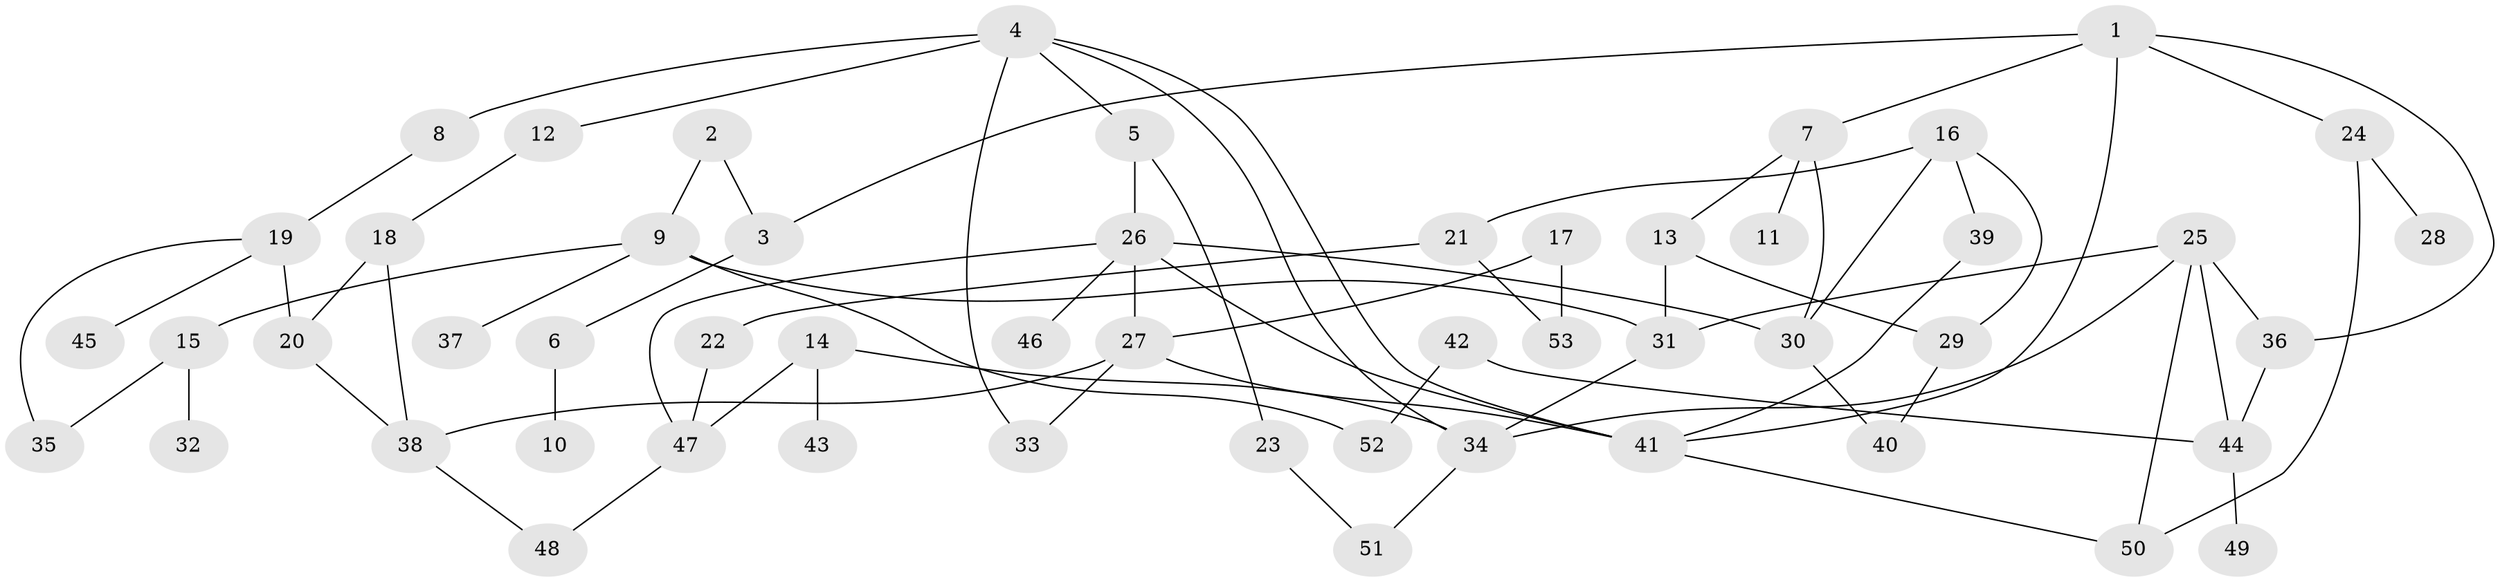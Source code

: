// original degree distribution, {3: 0.21904761904761905, 4: 0.10476190476190476, 5: 0.06666666666666667, 7: 0.02857142857142857, 1: 0.3142857142857143, 2: 0.26666666666666666}
// Generated by graph-tools (version 1.1) at 2025/00/03/09/25 03:00:56]
// undirected, 53 vertices, 76 edges
graph export_dot {
graph [start="1"]
  node [color=gray90,style=filled];
  1;
  2;
  3;
  4;
  5;
  6;
  7;
  8;
  9;
  10;
  11;
  12;
  13;
  14;
  15;
  16;
  17;
  18;
  19;
  20;
  21;
  22;
  23;
  24;
  25;
  26;
  27;
  28;
  29;
  30;
  31;
  32;
  33;
  34;
  35;
  36;
  37;
  38;
  39;
  40;
  41;
  42;
  43;
  44;
  45;
  46;
  47;
  48;
  49;
  50;
  51;
  52;
  53;
  1 -- 3 [weight=1.0];
  1 -- 7 [weight=1.0];
  1 -- 24 [weight=1.0];
  1 -- 36 [weight=1.0];
  1 -- 41 [weight=1.0];
  2 -- 3 [weight=1.0];
  2 -- 9 [weight=1.0];
  3 -- 6 [weight=1.0];
  4 -- 5 [weight=1.0];
  4 -- 8 [weight=1.0];
  4 -- 12 [weight=1.0];
  4 -- 33 [weight=1.0];
  4 -- 34 [weight=1.0];
  4 -- 41 [weight=1.0];
  5 -- 23 [weight=1.0];
  5 -- 26 [weight=1.0];
  6 -- 10 [weight=1.0];
  7 -- 11 [weight=1.0];
  7 -- 13 [weight=1.0];
  7 -- 30 [weight=1.0];
  8 -- 19 [weight=1.0];
  9 -- 15 [weight=1.0];
  9 -- 31 [weight=1.0];
  9 -- 37 [weight=1.0];
  9 -- 52 [weight=1.0];
  12 -- 18 [weight=1.0];
  13 -- 29 [weight=1.0];
  13 -- 31 [weight=1.0];
  14 -- 34 [weight=1.0];
  14 -- 43 [weight=1.0];
  14 -- 47 [weight=1.0];
  15 -- 32 [weight=1.0];
  15 -- 35 [weight=1.0];
  16 -- 21 [weight=1.0];
  16 -- 29 [weight=1.0];
  16 -- 30 [weight=1.0];
  16 -- 39 [weight=1.0];
  17 -- 27 [weight=1.0];
  17 -- 53 [weight=1.0];
  18 -- 20 [weight=1.0];
  18 -- 38 [weight=1.0];
  19 -- 20 [weight=2.0];
  19 -- 35 [weight=1.0];
  19 -- 45 [weight=1.0];
  20 -- 38 [weight=1.0];
  21 -- 22 [weight=1.0];
  21 -- 53 [weight=1.0];
  22 -- 47 [weight=1.0];
  23 -- 51 [weight=1.0];
  24 -- 28 [weight=1.0];
  24 -- 50 [weight=1.0];
  25 -- 31 [weight=1.0];
  25 -- 34 [weight=1.0];
  25 -- 36 [weight=1.0];
  25 -- 44 [weight=1.0];
  25 -- 50 [weight=1.0];
  26 -- 27 [weight=1.0];
  26 -- 30 [weight=1.0];
  26 -- 41 [weight=1.0];
  26 -- 46 [weight=1.0];
  26 -- 47 [weight=1.0];
  27 -- 33 [weight=1.0];
  27 -- 38 [weight=1.0];
  27 -- 41 [weight=1.0];
  29 -- 40 [weight=1.0];
  30 -- 40 [weight=1.0];
  31 -- 34 [weight=1.0];
  34 -- 51 [weight=1.0];
  36 -- 44 [weight=1.0];
  38 -- 48 [weight=1.0];
  39 -- 41 [weight=1.0];
  41 -- 50 [weight=1.0];
  42 -- 44 [weight=1.0];
  42 -- 52 [weight=1.0];
  44 -- 49 [weight=1.0];
  47 -- 48 [weight=1.0];
}
